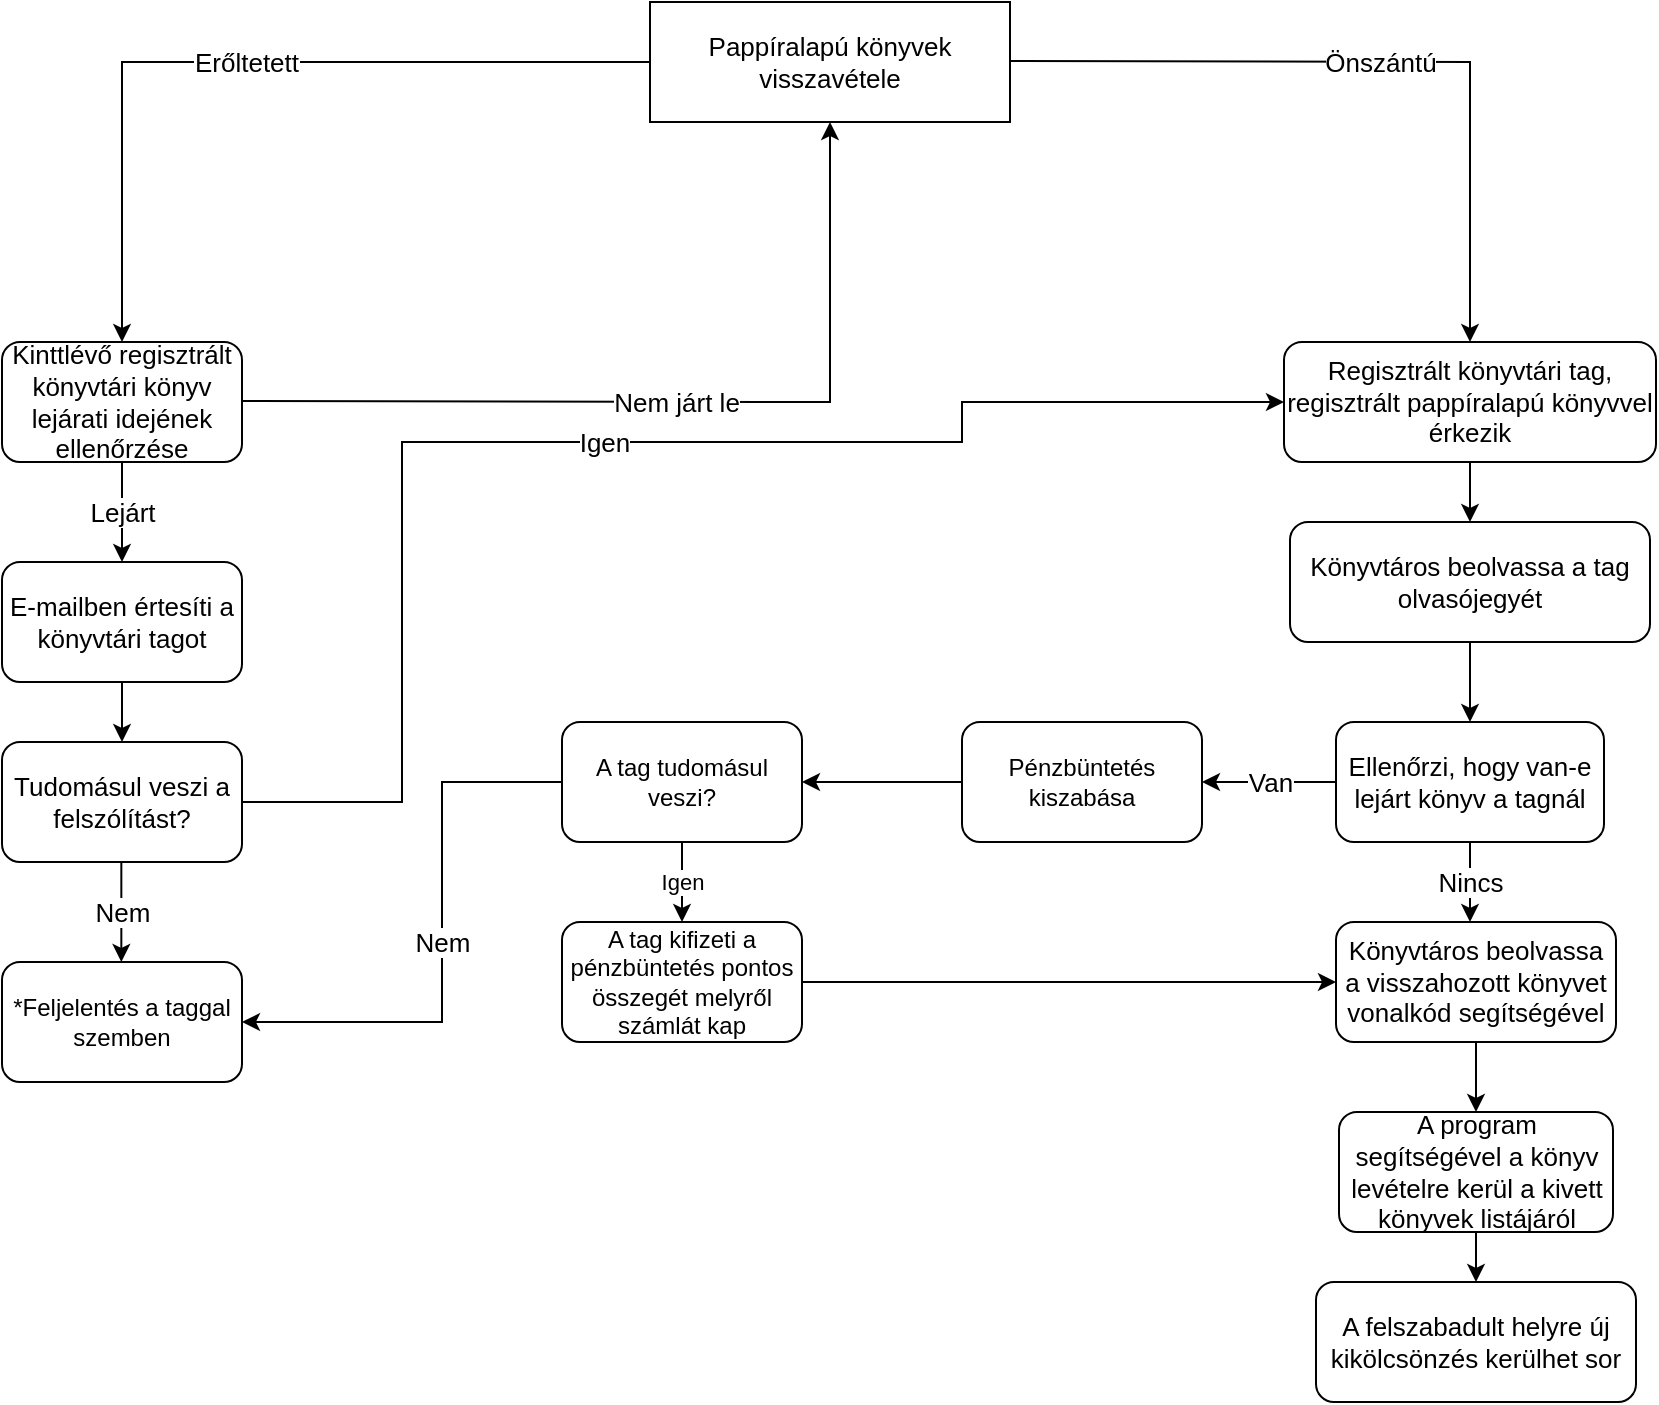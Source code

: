 <mxfile version="16.5.6" type="device"><diagram id="815kKyZcs1z0FmUPlF_o" name="Page-1"><mxGraphModel dx="670" dy="353" grid="1" gridSize="10" guides="1" tooltips="1" connect="1" arrows="1" fold="1" page="1" pageScale="1" pageWidth="827" pageHeight="1169" math="0" shadow="0"><root><mxCell id="0"/><mxCell id="1" parent="0"/><mxCell id="9DxZdzMpMh_z-mkNdIYJ-3" value="Pappíralapú könyvek visszavétele" style="rounded=0;whiteSpace=wrap;html=1;fontSize=13;" parent="1" vertex="1"><mxGeometry x="324" width="180" height="60" as="geometry"/></mxCell><mxCell id="9DxZdzMpMh_z-mkNdIYJ-7" value="" style="edgeStyle=orthogonalEdgeStyle;rounded=0;orthogonalLoop=1;jettySize=auto;html=1;fontSize=13;" parent="1" source="9DxZdzMpMh_z-mkNdIYJ-5" target="9DxZdzMpMh_z-mkNdIYJ-6" edge="1"><mxGeometry relative="1" as="geometry"/></mxCell><mxCell id="9DxZdzMpMh_z-mkNdIYJ-5" value="Regisztrált könyvtári tag, regisztrált pappíralapú könyvvel érkezik" style="rounded=1;whiteSpace=wrap;html=1;fontSize=13;" parent="1" vertex="1"><mxGeometry x="641" y="170" width="186" height="60" as="geometry"/></mxCell><mxCell id="9DxZdzMpMh_z-mkNdIYJ-16" value="" style="edgeStyle=orthogonalEdgeStyle;rounded=0;orthogonalLoop=1;jettySize=auto;html=1;fontSize=13;" parent="1" source="9DxZdzMpMh_z-mkNdIYJ-6" target="9DxZdzMpMh_z-mkNdIYJ-15" edge="1"><mxGeometry relative="1" as="geometry"/></mxCell><mxCell id="9DxZdzMpMh_z-mkNdIYJ-6" value="Könyvtáros beolvassa a tag olvasójegyét" style="whiteSpace=wrap;html=1;fontSize=13;rounded=1;" parent="1" vertex="1"><mxGeometry x="644" y="260" width="180" height="60" as="geometry"/></mxCell><mxCell id="9DxZdzMpMh_z-mkNdIYJ-8" value="Kinttlévő regisztrált könyvtári könyv lejárati idejének ellenőrzése" style="rounded=1;whiteSpace=wrap;html=1;fontSize=13;" parent="1" vertex="1"><mxGeometry y="170" width="120" height="60" as="geometry"/></mxCell><mxCell id="9DxZdzMpMh_z-mkNdIYJ-9" value="Önszántú" style="endArrow=classic;html=1;rounded=0;fontSize=13;entryX=0.5;entryY=0;entryDx=0;entryDy=0;" parent="1" target="9DxZdzMpMh_z-mkNdIYJ-5" edge="1"><mxGeometry relative="1" as="geometry"><mxPoint x="504" y="29.5" as="sourcePoint"/><mxPoint x="604" y="29.5" as="targetPoint"/><Array as="points"><mxPoint x="734" y="30"/></Array></mxGeometry></mxCell><mxCell id="9DxZdzMpMh_z-mkNdIYJ-11" value="Erőltetett" style="endArrow=classic;html=1;rounded=0;fontSize=13;entryX=0.5;entryY=0;entryDx=0;entryDy=0;exitX=0;exitY=0.5;exitDx=0;exitDy=0;" parent="1" source="9DxZdzMpMh_z-mkNdIYJ-3" target="9DxZdzMpMh_z-mkNdIYJ-8" edge="1"><mxGeometry relative="1" as="geometry"><mxPoint x="320" y="30" as="sourcePoint"/><mxPoint x="460" y="200" as="targetPoint"/><Array as="points"><mxPoint x="60" y="30"/></Array></mxGeometry></mxCell><mxCell id="9DxZdzMpMh_z-mkNdIYJ-13" value="" style="endArrow=classic;html=1;rounded=0;fontSize=13;entryX=0.5;entryY=1;entryDx=0;entryDy=0;" parent="1" target="9DxZdzMpMh_z-mkNdIYJ-3" edge="1"><mxGeometry relative="1" as="geometry"><mxPoint x="120" y="199.5" as="sourcePoint"/><mxPoint x="220" y="199.5" as="targetPoint"/><Array as="points"><mxPoint x="414" y="200"/></Array></mxGeometry></mxCell><mxCell id="9DxZdzMpMh_z-mkNdIYJ-14" value="Nem járt le" style="edgeLabel;resizable=0;html=1;align=center;verticalAlign=middle;fontSize=13;" parent="9DxZdzMpMh_z-mkNdIYJ-13" connectable="0" vertex="1"><mxGeometry relative="1" as="geometry"/></mxCell><mxCell id="9DxZdzMpMh_z-mkNdIYJ-15" value="Ellenőrzi, hogy van-e lejárt könyv a tagnál" style="whiteSpace=wrap;html=1;fontSize=13;rounded=1;" parent="1" vertex="1"><mxGeometry x="667" y="360" width="134" height="60" as="geometry"/></mxCell><mxCell id="9DxZdzMpMh_z-mkNdIYJ-17" value="" style="endArrow=classic;html=1;rounded=0;fontSize=13;exitX=0;exitY=0.5;exitDx=0;exitDy=0;" parent="1" source="9DxZdzMpMh_z-mkNdIYJ-15" edge="1"><mxGeometry relative="1" as="geometry"><mxPoint x="542" y="420" as="sourcePoint"/><mxPoint x="600" y="390" as="targetPoint"/></mxGeometry></mxCell><mxCell id="9DxZdzMpMh_z-mkNdIYJ-18" value="Van" style="edgeLabel;resizable=0;html=1;align=center;verticalAlign=middle;fontSize=13;" parent="9DxZdzMpMh_z-mkNdIYJ-17" connectable="0" vertex="1"><mxGeometry relative="1" as="geometry"/></mxCell><mxCell id="9DxZdzMpMh_z-mkNdIYJ-19" value="" style="endArrow=classic;html=1;rounded=0;fontSize=13;exitX=0.5;exitY=1;exitDx=0;exitDy=0;" parent="1" source="9DxZdzMpMh_z-mkNdIYJ-15" edge="1"><mxGeometry relative="1" as="geometry"><mxPoint x="551" y="450.0" as="sourcePoint"/><mxPoint x="734" y="460" as="targetPoint"/></mxGeometry></mxCell><mxCell id="9DxZdzMpMh_z-mkNdIYJ-20" value="Nincs" style="edgeLabel;resizable=0;html=1;align=center;verticalAlign=middle;fontSize=13;" parent="9DxZdzMpMh_z-mkNdIYJ-19" connectable="0" vertex="1"><mxGeometry relative="1" as="geometry"/></mxCell><mxCell id="9DxZdzMpMh_z-mkNdIYJ-27" value="" style="edgeStyle=orthogonalEdgeStyle;rounded=0;orthogonalLoop=1;jettySize=auto;html=1;fontSize=13;" parent="1" source="9DxZdzMpMh_z-mkNdIYJ-21" target="9DxZdzMpMh_z-mkNdIYJ-26" edge="1"><mxGeometry relative="1" as="geometry"/></mxCell><mxCell id="9DxZdzMpMh_z-mkNdIYJ-21" value="Könyvtáros beolvassa a visszahozott könyvet vonalkód segítségével" style="rounded=1;whiteSpace=wrap;html=1;fontSize=13;" parent="1" vertex="1"><mxGeometry x="667" y="460" width="140" height="60" as="geometry"/></mxCell><mxCell id="9DxZdzMpMh_z-mkNdIYJ-29" value="" style="edgeStyle=orthogonalEdgeStyle;rounded=0;orthogonalLoop=1;jettySize=auto;html=1;fontSize=13;" parent="1" source="9DxZdzMpMh_z-mkNdIYJ-26" target="9DxZdzMpMh_z-mkNdIYJ-28" edge="1"><mxGeometry relative="1" as="geometry"/></mxCell><mxCell id="9DxZdzMpMh_z-mkNdIYJ-26" value="A program segítségével a könyv levételre kerül a kivett könyvek listájáról" style="whiteSpace=wrap;html=1;fontSize=13;rounded=1;" parent="1" vertex="1"><mxGeometry x="668.5" y="555" width="137" height="60" as="geometry"/></mxCell><mxCell id="9DxZdzMpMh_z-mkNdIYJ-28" value="A felszabadult helyre új kikölcsönzés kerülhet sor" style="whiteSpace=wrap;html=1;fontSize=13;rounded=1;" parent="1" vertex="1"><mxGeometry x="657" y="640" width="160" height="60" as="geometry"/></mxCell><mxCell id="9DxZdzMpMh_z-mkNdIYJ-35" value="" style="endArrow=classic;html=1;rounded=0;fontSize=13;exitX=0.5;exitY=1;exitDx=0;exitDy=0;" parent="1" source="9DxZdzMpMh_z-mkNdIYJ-8" edge="1"><mxGeometry relative="1" as="geometry"><mxPoint x="320" y="390" as="sourcePoint"/><mxPoint x="60" y="280" as="targetPoint"/></mxGeometry></mxCell><mxCell id="9DxZdzMpMh_z-mkNdIYJ-36" value="Lejárt&lt;br&gt;" style="edgeLabel;resizable=0;html=1;align=center;verticalAlign=middle;fontSize=13;" parent="9DxZdzMpMh_z-mkNdIYJ-35" connectable="0" vertex="1"><mxGeometry relative="1" as="geometry"/></mxCell><mxCell id="9DxZdzMpMh_z-mkNdIYJ-40" value="" style="edgeStyle=orthogonalEdgeStyle;rounded=0;orthogonalLoop=1;jettySize=auto;html=1;fontSize=13;" parent="1" source="9DxZdzMpMh_z-mkNdIYJ-37" target="9DxZdzMpMh_z-mkNdIYJ-39" edge="1"><mxGeometry relative="1" as="geometry"/></mxCell><mxCell id="9DxZdzMpMh_z-mkNdIYJ-37" value="E-mailben értesíti a könyvtári tagot" style="rounded=1;whiteSpace=wrap;html=1;fontSize=13;" parent="1" vertex="1"><mxGeometry y="280" width="120" height="60" as="geometry"/></mxCell><mxCell id="9DxZdzMpMh_z-mkNdIYJ-39" value="Tudomásul veszi a felszólítást?" style="whiteSpace=wrap;html=1;fontSize=13;rounded=1;" parent="1" vertex="1"><mxGeometry y="370" width="120" height="60" as="geometry"/></mxCell><mxCell id="9DxZdzMpMh_z-mkNdIYJ-41" value="" style="endArrow=classic;html=1;rounded=0;fontSize=13;exitX=1;exitY=0.5;exitDx=0;exitDy=0;entryX=0;entryY=0.5;entryDx=0;entryDy=0;" parent="1" source="9DxZdzMpMh_z-mkNdIYJ-39" target="9DxZdzMpMh_z-mkNdIYJ-5" edge="1"><mxGeometry relative="1" as="geometry"><mxPoint x="150" y="290" as="sourcePoint"/><mxPoint x="250" y="290" as="targetPoint"/><Array as="points"><mxPoint x="200" y="400"/><mxPoint x="200" y="220"/><mxPoint x="410" y="220"/><mxPoint x="480" y="220"/><mxPoint x="480" y="200"/></Array></mxGeometry></mxCell><mxCell id="9DxZdzMpMh_z-mkNdIYJ-42" value="Igen" style="edgeLabel;resizable=0;html=1;align=center;verticalAlign=middle;fontSize=13;" parent="9DxZdzMpMh_z-mkNdIYJ-41" connectable="0" vertex="1"><mxGeometry relative="1" as="geometry"/></mxCell><mxCell id="9DxZdzMpMh_z-mkNdIYJ-43" value="" style="endArrow=classic;html=1;rounded=0;fontSize=13;exitX=0.5;exitY=1;exitDx=0;exitDy=0;" parent="1" edge="1"><mxGeometry relative="1" as="geometry"><mxPoint x="59.67" y="430" as="sourcePoint"/><mxPoint x="59.67" y="480" as="targetPoint"/></mxGeometry></mxCell><mxCell id="9DxZdzMpMh_z-mkNdIYJ-44" value="Nem" style="edgeLabel;resizable=0;html=1;align=center;verticalAlign=middle;fontSize=13;" parent="9DxZdzMpMh_z-mkNdIYJ-43" connectable="0" vertex="1"><mxGeometry relative="1" as="geometry"/></mxCell><mxCell id="5TM9BGMPjBeHuS3tHYLB-2" value="*Feljelentés a taggal szemben" style="rounded=1;whiteSpace=wrap;html=1;" parent="1" vertex="1"><mxGeometry y="480" width="120" height="60" as="geometry"/></mxCell><mxCell id="5TM9BGMPjBeHuS3tHYLB-5" value="" style="edgeStyle=orthogonalEdgeStyle;rounded=0;orthogonalLoop=1;jettySize=auto;html=1;" parent="1" source="5TM9BGMPjBeHuS3tHYLB-3" target="5TM9BGMPjBeHuS3tHYLB-4" edge="1"><mxGeometry relative="1" as="geometry"/></mxCell><mxCell id="5TM9BGMPjBeHuS3tHYLB-3" value="Pénzbüntetés kiszabása" style="rounded=1;whiteSpace=wrap;html=1;" parent="1" vertex="1"><mxGeometry x="480" y="360" width="120" height="60" as="geometry"/></mxCell><mxCell id="5TM9BGMPjBeHuS3tHYLB-4" value="A tag tudomásul veszi?" style="whiteSpace=wrap;html=1;rounded=1;" parent="1" vertex="1"><mxGeometry x="280" y="360" width="120" height="60" as="geometry"/></mxCell><mxCell id="5TM9BGMPjBeHuS3tHYLB-6" value="" style="endArrow=classic;html=1;rounded=0;fontSize=13;exitX=0;exitY=0.5;exitDx=0;exitDy=0;entryX=1;entryY=0.5;entryDx=0;entryDy=0;" parent="1" source="5TM9BGMPjBeHuS3tHYLB-4" target="5TM9BGMPjBeHuS3tHYLB-2" edge="1"><mxGeometry relative="1" as="geometry"><mxPoint x="70" y="440" as="sourcePoint"/><mxPoint x="70" y="490" as="targetPoint"/><Array as="points"><mxPoint x="220" y="390"/><mxPoint x="220" y="510"/></Array></mxGeometry></mxCell><mxCell id="5TM9BGMPjBeHuS3tHYLB-7" value="Nem" style="edgeLabel;resizable=0;html=1;align=center;verticalAlign=middle;fontSize=13;" parent="5TM9BGMPjBeHuS3tHYLB-6" connectable="0" vertex="1"><mxGeometry relative="1" as="geometry"/></mxCell><mxCell id="5TM9BGMPjBeHuS3tHYLB-10" value="Igen" style="endArrow=classic;html=1;rounded=0;exitX=0.5;exitY=1;exitDx=0;exitDy=0;" parent="1" source="5TM9BGMPjBeHuS3tHYLB-4" edge="1"><mxGeometry relative="1" as="geometry"><mxPoint x="460" y="440" as="sourcePoint"/><mxPoint x="340" y="460" as="targetPoint"/></mxGeometry></mxCell><mxCell id="5TM9BGMPjBeHuS3tHYLB-14" value="" style="edgeStyle=orthogonalEdgeStyle;rounded=0;orthogonalLoop=1;jettySize=auto;html=1;entryX=0;entryY=0.5;entryDx=0;entryDy=0;" parent="1" source="5TM9BGMPjBeHuS3tHYLB-12" target="9DxZdzMpMh_z-mkNdIYJ-21" edge="1"><mxGeometry relative="1" as="geometry"><mxPoint x="500" y="490" as="targetPoint"/></mxGeometry></mxCell><mxCell id="5TM9BGMPjBeHuS3tHYLB-12" value="A tag kifizeti a pénzbüntetés pontos összegét melyről számlát kap" style="rounded=1;whiteSpace=wrap;html=1;" parent="1" vertex="1"><mxGeometry x="280" y="460" width="120" height="60" as="geometry"/></mxCell></root></mxGraphModel></diagram></mxfile>